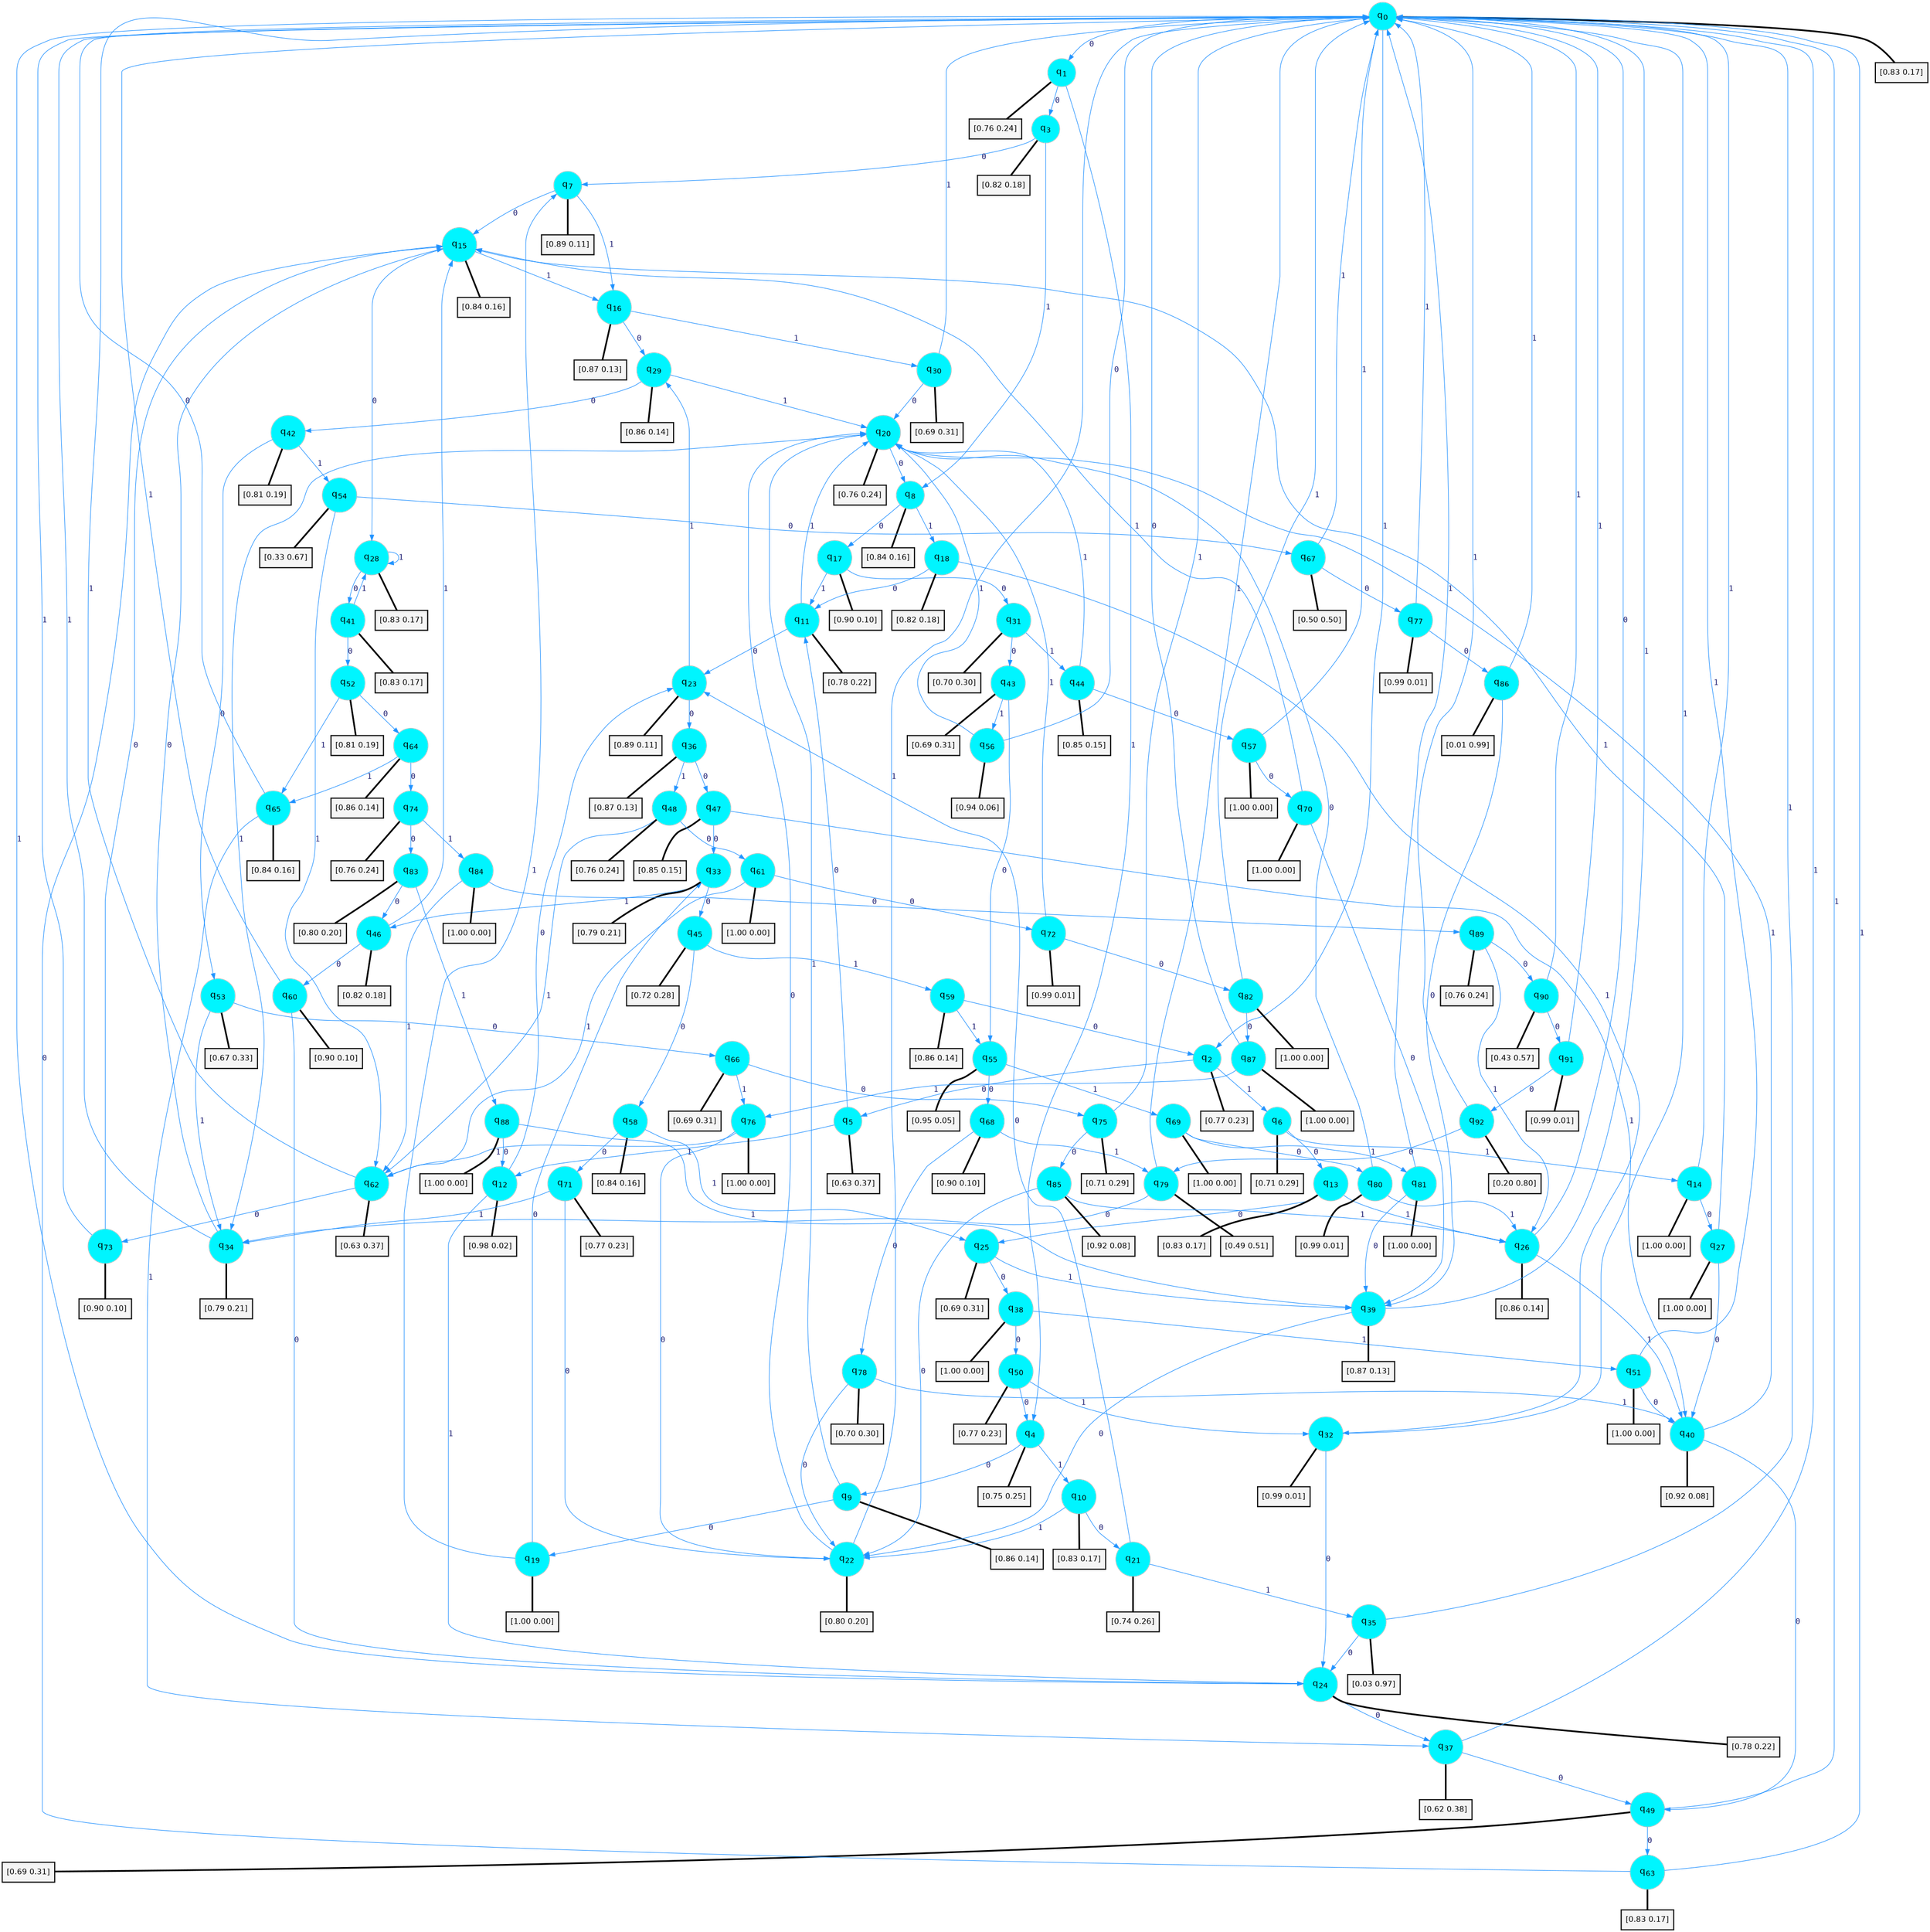 digraph G {
graph [
bgcolor=transparent, dpi=300, rankdir=TD, size="40,25"];
node [
color=gray, fillcolor=turquoise1, fontcolor=black, fontname=Helvetica, fontsize=16, fontweight=bold, shape=circle, style=filled];
edge [
arrowsize=1, color=dodgerblue1, fontcolor=midnightblue, fontname=courier, fontweight=bold, penwidth=1, style=solid, weight=20];
0[label=<q<SUB>0</SUB>>];
1[label=<q<SUB>1</SUB>>];
2[label=<q<SUB>2</SUB>>];
3[label=<q<SUB>3</SUB>>];
4[label=<q<SUB>4</SUB>>];
5[label=<q<SUB>5</SUB>>];
6[label=<q<SUB>6</SUB>>];
7[label=<q<SUB>7</SUB>>];
8[label=<q<SUB>8</SUB>>];
9[label=<q<SUB>9</SUB>>];
10[label=<q<SUB>10</SUB>>];
11[label=<q<SUB>11</SUB>>];
12[label=<q<SUB>12</SUB>>];
13[label=<q<SUB>13</SUB>>];
14[label=<q<SUB>14</SUB>>];
15[label=<q<SUB>15</SUB>>];
16[label=<q<SUB>16</SUB>>];
17[label=<q<SUB>17</SUB>>];
18[label=<q<SUB>18</SUB>>];
19[label=<q<SUB>19</SUB>>];
20[label=<q<SUB>20</SUB>>];
21[label=<q<SUB>21</SUB>>];
22[label=<q<SUB>22</SUB>>];
23[label=<q<SUB>23</SUB>>];
24[label=<q<SUB>24</SUB>>];
25[label=<q<SUB>25</SUB>>];
26[label=<q<SUB>26</SUB>>];
27[label=<q<SUB>27</SUB>>];
28[label=<q<SUB>28</SUB>>];
29[label=<q<SUB>29</SUB>>];
30[label=<q<SUB>30</SUB>>];
31[label=<q<SUB>31</SUB>>];
32[label=<q<SUB>32</SUB>>];
33[label=<q<SUB>33</SUB>>];
34[label=<q<SUB>34</SUB>>];
35[label=<q<SUB>35</SUB>>];
36[label=<q<SUB>36</SUB>>];
37[label=<q<SUB>37</SUB>>];
38[label=<q<SUB>38</SUB>>];
39[label=<q<SUB>39</SUB>>];
40[label=<q<SUB>40</SUB>>];
41[label=<q<SUB>41</SUB>>];
42[label=<q<SUB>42</SUB>>];
43[label=<q<SUB>43</SUB>>];
44[label=<q<SUB>44</SUB>>];
45[label=<q<SUB>45</SUB>>];
46[label=<q<SUB>46</SUB>>];
47[label=<q<SUB>47</SUB>>];
48[label=<q<SUB>48</SUB>>];
49[label=<q<SUB>49</SUB>>];
50[label=<q<SUB>50</SUB>>];
51[label=<q<SUB>51</SUB>>];
52[label=<q<SUB>52</SUB>>];
53[label=<q<SUB>53</SUB>>];
54[label=<q<SUB>54</SUB>>];
55[label=<q<SUB>55</SUB>>];
56[label=<q<SUB>56</SUB>>];
57[label=<q<SUB>57</SUB>>];
58[label=<q<SUB>58</SUB>>];
59[label=<q<SUB>59</SUB>>];
60[label=<q<SUB>60</SUB>>];
61[label=<q<SUB>61</SUB>>];
62[label=<q<SUB>62</SUB>>];
63[label=<q<SUB>63</SUB>>];
64[label=<q<SUB>64</SUB>>];
65[label=<q<SUB>65</SUB>>];
66[label=<q<SUB>66</SUB>>];
67[label=<q<SUB>67</SUB>>];
68[label=<q<SUB>68</SUB>>];
69[label=<q<SUB>69</SUB>>];
70[label=<q<SUB>70</SUB>>];
71[label=<q<SUB>71</SUB>>];
72[label=<q<SUB>72</SUB>>];
73[label=<q<SUB>73</SUB>>];
74[label=<q<SUB>74</SUB>>];
75[label=<q<SUB>75</SUB>>];
76[label=<q<SUB>76</SUB>>];
77[label=<q<SUB>77</SUB>>];
78[label=<q<SUB>78</SUB>>];
79[label=<q<SUB>79</SUB>>];
80[label=<q<SUB>80</SUB>>];
81[label=<q<SUB>81</SUB>>];
82[label=<q<SUB>82</SUB>>];
83[label=<q<SUB>83</SUB>>];
84[label=<q<SUB>84</SUB>>];
85[label=<q<SUB>85</SUB>>];
86[label=<q<SUB>86</SUB>>];
87[label=<q<SUB>87</SUB>>];
88[label=<q<SUB>88</SUB>>];
89[label=<q<SUB>89</SUB>>];
90[label=<q<SUB>90</SUB>>];
91[label=<q<SUB>91</SUB>>];
92[label=<q<SUB>92</SUB>>];
93[label="[0.83 0.17]", shape=box,fontcolor=black, fontname=Helvetica, fontsize=14, penwidth=2, fillcolor=whitesmoke,color=black];
94[label="[0.76 0.24]", shape=box,fontcolor=black, fontname=Helvetica, fontsize=14, penwidth=2, fillcolor=whitesmoke,color=black];
95[label="[0.77 0.23]", shape=box,fontcolor=black, fontname=Helvetica, fontsize=14, penwidth=2, fillcolor=whitesmoke,color=black];
96[label="[0.82 0.18]", shape=box,fontcolor=black, fontname=Helvetica, fontsize=14, penwidth=2, fillcolor=whitesmoke,color=black];
97[label="[0.75 0.25]", shape=box,fontcolor=black, fontname=Helvetica, fontsize=14, penwidth=2, fillcolor=whitesmoke,color=black];
98[label="[0.63 0.37]", shape=box,fontcolor=black, fontname=Helvetica, fontsize=14, penwidth=2, fillcolor=whitesmoke,color=black];
99[label="[0.71 0.29]", shape=box,fontcolor=black, fontname=Helvetica, fontsize=14, penwidth=2, fillcolor=whitesmoke,color=black];
100[label="[0.89 0.11]", shape=box,fontcolor=black, fontname=Helvetica, fontsize=14, penwidth=2, fillcolor=whitesmoke,color=black];
101[label="[0.84 0.16]", shape=box,fontcolor=black, fontname=Helvetica, fontsize=14, penwidth=2, fillcolor=whitesmoke,color=black];
102[label="[0.86 0.14]", shape=box,fontcolor=black, fontname=Helvetica, fontsize=14, penwidth=2, fillcolor=whitesmoke,color=black];
103[label="[0.83 0.17]", shape=box,fontcolor=black, fontname=Helvetica, fontsize=14, penwidth=2, fillcolor=whitesmoke,color=black];
104[label="[0.78 0.22]", shape=box,fontcolor=black, fontname=Helvetica, fontsize=14, penwidth=2, fillcolor=whitesmoke,color=black];
105[label="[0.98 0.02]", shape=box,fontcolor=black, fontname=Helvetica, fontsize=14, penwidth=2, fillcolor=whitesmoke,color=black];
106[label="[0.83 0.17]", shape=box,fontcolor=black, fontname=Helvetica, fontsize=14, penwidth=2, fillcolor=whitesmoke,color=black];
107[label="[1.00 0.00]", shape=box,fontcolor=black, fontname=Helvetica, fontsize=14, penwidth=2, fillcolor=whitesmoke,color=black];
108[label="[0.84 0.16]", shape=box,fontcolor=black, fontname=Helvetica, fontsize=14, penwidth=2, fillcolor=whitesmoke,color=black];
109[label="[0.87 0.13]", shape=box,fontcolor=black, fontname=Helvetica, fontsize=14, penwidth=2, fillcolor=whitesmoke,color=black];
110[label="[0.90 0.10]", shape=box,fontcolor=black, fontname=Helvetica, fontsize=14, penwidth=2, fillcolor=whitesmoke,color=black];
111[label="[0.82 0.18]", shape=box,fontcolor=black, fontname=Helvetica, fontsize=14, penwidth=2, fillcolor=whitesmoke,color=black];
112[label="[1.00 0.00]", shape=box,fontcolor=black, fontname=Helvetica, fontsize=14, penwidth=2, fillcolor=whitesmoke,color=black];
113[label="[0.76 0.24]", shape=box,fontcolor=black, fontname=Helvetica, fontsize=14, penwidth=2, fillcolor=whitesmoke,color=black];
114[label="[0.74 0.26]", shape=box,fontcolor=black, fontname=Helvetica, fontsize=14, penwidth=2, fillcolor=whitesmoke,color=black];
115[label="[0.80 0.20]", shape=box,fontcolor=black, fontname=Helvetica, fontsize=14, penwidth=2, fillcolor=whitesmoke,color=black];
116[label="[0.89 0.11]", shape=box,fontcolor=black, fontname=Helvetica, fontsize=14, penwidth=2, fillcolor=whitesmoke,color=black];
117[label="[0.78 0.22]", shape=box,fontcolor=black, fontname=Helvetica, fontsize=14, penwidth=2, fillcolor=whitesmoke,color=black];
118[label="[0.69 0.31]", shape=box,fontcolor=black, fontname=Helvetica, fontsize=14, penwidth=2, fillcolor=whitesmoke,color=black];
119[label="[0.86 0.14]", shape=box,fontcolor=black, fontname=Helvetica, fontsize=14, penwidth=2, fillcolor=whitesmoke,color=black];
120[label="[1.00 0.00]", shape=box,fontcolor=black, fontname=Helvetica, fontsize=14, penwidth=2, fillcolor=whitesmoke,color=black];
121[label="[0.83 0.17]", shape=box,fontcolor=black, fontname=Helvetica, fontsize=14, penwidth=2, fillcolor=whitesmoke,color=black];
122[label="[0.86 0.14]", shape=box,fontcolor=black, fontname=Helvetica, fontsize=14, penwidth=2, fillcolor=whitesmoke,color=black];
123[label="[0.69 0.31]", shape=box,fontcolor=black, fontname=Helvetica, fontsize=14, penwidth=2, fillcolor=whitesmoke,color=black];
124[label="[0.70 0.30]", shape=box,fontcolor=black, fontname=Helvetica, fontsize=14, penwidth=2, fillcolor=whitesmoke,color=black];
125[label="[0.99 0.01]", shape=box,fontcolor=black, fontname=Helvetica, fontsize=14, penwidth=2, fillcolor=whitesmoke,color=black];
126[label="[0.79 0.21]", shape=box,fontcolor=black, fontname=Helvetica, fontsize=14, penwidth=2, fillcolor=whitesmoke,color=black];
127[label="[0.79 0.21]", shape=box,fontcolor=black, fontname=Helvetica, fontsize=14, penwidth=2, fillcolor=whitesmoke,color=black];
128[label="[0.03 0.97]", shape=box,fontcolor=black, fontname=Helvetica, fontsize=14, penwidth=2, fillcolor=whitesmoke,color=black];
129[label="[0.87 0.13]", shape=box,fontcolor=black, fontname=Helvetica, fontsize=14, penwidth=2, fillcolor=whitesmoke,color=black];
130[label="[0.62 0.38]", shape=box,fontcolor=black, fontname=Helvetica, fontsize=14, penwidth=2, fillcolor=whitesmoke,color=black];
131[label="[1.00 0.00]", shape=box,fontcolor=black, fontname=Helvetica, fontsize=14, penwidth=2, fillcolor=whitesmoke,color=black];
132[label="[0.87 0.13]", shape=box,fontcolor=black, fontname=Helvetica, fontsize=14, penwidth=2, fillcolor=whitesmoke,color=black];
133[label="[0.92 0.08]", shape=box,fontcolor=black, fontname=Helvetica, fontsize=14, penwidth=2, fillcolor=whitesmoke,color=black];
134[label="[0.83 0.17]", shape=box,fontcolor=black, fontname=Helvetica, fontsize=14, penwidth=2, fillcolor=whitesmoke,color=black];
135[label="[0.81 0.19]", shape=box,fontcolor=black, fontname=Helvetica, fontsize=14, penwidth=2, fillcolor=whitesmoke,color=black];
136[label="[0.69 0.31]", shape=box,fontcolor=black, fontname=Helvetica, fontsize=14, penwidth=2, fillcolor=whitesmoke,color=black];
137[label="[0.85 0.15]", shape=box,fontcolor=black, fontname=Helvetica, fontsize=14, penwidth=2, fillcolor=whitesmoke,color=black];
138[label="[0.72 0.28]", shape=box,fontcolor=black, fontname=Helvetica, fontsize=14, penwidth=2, fillcolor=whitesmoke,color=black];
139[label="[0.82 0.18]", shape=box,fontcolor=black, fontname=Helvetica, fontsize=14, penwidth=2, fillcolor=whitesmoke,color=black];
140[label="[0.85 0.15]", shape=box,fontcolor=black, fontname=Helvetica, fontsize=14, penwidth=2, fillcolor=whitesmoke,color=black];
141[label="[0.76 0.24]", shape=box,fontcolor=black, fontname=Helvetica, fontsize=14, penwidth=2, fillcolor=whitesmoke,color=black];
142[label="[0.69 0.31]", shape=box,fontcolor=black, fontname=Helvetica, fontsize=14, penwidth=2, fillcolor=whitesmoke,color=black];
143[label="[0.77 0.23]", shape=box,fontcolor=black, fontname=Helvetica, fontsize=14, penwidth=2, fillcolor=whitesmoke,color=black];
144[label="[1.00 0.00]", shape=box,fontcolor=black, fontname=Helvetica, fontsize=14, penwidth=2, fillcolor=whitesmoke,color=black];
145[label="[0.81 0.19]", shape=box,fontcolor=black, fontname=Helvetica, fontsize=14, penwidth=2, fillcolor=whitesmoke,color=black];
146[label="[0.67 0.33]", shape=box,fontcolor=black, fontname=Helvetica, fontsize=14, penwidth=2, fillcolor=whitesmoke,color=black];
147[label="[0.33 0.67]", shape=box,fontcolor=black, fontname=Helvetica, fontsize=14, penwidth=2, fillcolor=whitesmoke,color=black];
148[label="[0.95 0.05]", shape=box,fontcolor=black, fontname=Helvetica, fontsize=14, penwidth=2, fillcolor=whitesmoke,color=black];
149[label="[0.94 0.06]", shape=box,fontcolor=black, fontname=Helvetica, fontsize=14, penwidth=2, fillcolor=whitesmoke,color=black];
150[label="[1.00 0.00]", shape=box,fontcolor=black, fontname=Helvetica, fontsize=14, penwidth=2, fillcolor=whitesmoke,color=black];
151[label="[0.84 0.16]", shape=box,fontcolor=black, fontname=Helvetica, fontsize=14, penwidth=2, fillcolor=whitesmoke,color=black];
152[label="[0.86 0.14]", shape=box,fontcolor=black, fontname=Helvetica, fontsize=14, penwidth=2, fillcolor=whitesmoke,color=black];
153[label="[0.90 0.10]", shape=box,fontcolor=black, fontname=Helvetica, fontsize=14, penwidth=2, fillcolor=whitesmoke,color=black];
154[label="[1.00 0.00]", shape=box,fontcolor=black, fontname=Helvetica, fontsize=14, penwidth=2, fillcolor=whitesmoke,color=black];
155[label="[0.63 0.37]", shape=box,fontcolor=black, fontname=Helvetica, fontsize=14, penwidth=2, fillcolor=whitesmoke,color=black];
156[label="[0.83 0.17]", shape=box,fontcolor=black, fontname=Helvetica, fontsize=14, penwidth=2, fillcolor=whitesmoke,color=black];
157[label="[0.86 0.14]", shape=box,fontcolor=black, fontname=Helvetica, fontsize=14, penwidth=2, fillcolor=whitesmoke,color=black];
158[label="[0.84 0.16]", shape=box,fontcolor=black, fontname=Helvetica, fontsize=14, penwidth=2, fillcolor=whitesmoke,color=black];
159[label="[0.69 0.31]", shape=box,fontcolor=black, fontname=Helvetica, fontsize=14, penwidth=2, fillcolor=whitesmoke,color=black];
160[label="[0.50 0.50]", shape=box,fontcolor=black, fontname=Helvetica, fontsize=14, penwidth=2, fillcolor=whitesmoke,color=black];
161[label="[0.90 0.10]", shape=box,fontcolor=black, fontname=Helvetica, fontsize=14, penwidth=2, fillcolor=whitesmoke,color=black];
162[label="[1.00 0.00]", shape=box,fontcolor=black, fontname=Helvetica, fontsize=14, penwidth=2, fillcolor=whitesmoke,color=black];
163[label="[1.00 0.00]", shape=box,fontcolor=black, fontname=Helvetica, fontsize=14, penwidth=2, fillcolor=whitesmoke,color=black];
164[label="[0.77 0.23]", shape=box,fontcolor=black, fontname=Helvetica, fontsize=14, penwidth=2, fillcolor=whitesmoke,color=black];
165[label="[0.99 0.01]", shape=box,fontcolor=black, fontname=Helvetica, fontsize=14, penwidth=2, fillcolor=whitesmoke,color=black];
166[label="[0.90 0.10]", shape=box,fontcolor=black, fontname=Helvetica, fontsize=14, penwidth=2, fillcolor=whitesmoke,color=black];
167[label="[0.76 0.24]", shape=box,fontcolor=black, fontname=Helvetica, fontsize=14, penwidth=2, fillcolor=whitesmoke,color=black];
168[label="[0.71 0.29]", shape=box,fontcolor=black, fontname=Helvetica, fontsize=14, penwidth=2, fillcolor=whitesmoke,color=black];
169[label="[1.00 0.00]", shape=box,fontcolor=black, fontname=Helvetica, fontsize=14, penwidth=2, fillcolor=whitesmoke,color=black];
170[label="[0.99 0.01]", shape=box,fontcolor=black, fontname=Helvetica, fontsize=14, penwidth=2, fillcolor=whitesmoke,color=black];
171[label="[0.70 0.30]", shape=box,fontcolor=black, fontname=Helvetica, fontsize=14, penwidth=2, fillcolor=whitesmoke,color=black];
172[label="[0.49 0.51]", shape=box,fontcolor=black, fontname=Helvetica, fontsize=14, penwidth=2, fillcolor=whitesmoke,color=black];
173[label="[0.99 0.01]", shape=box,fontcolor=black, fontname=Helvetica, fontsize=14, penwidth=2, fillcolor=whitesmoke,color=black];
174[label="[1.00 0.00]", shape=box,fontcolor=black, fontname=Helvetica, fontsize=14, penwidth=2, fillcolor=whitesmoke,color=black];
175[label="[1.00 0.00]", shape=box,fontcolor=black, fontname=Helvetica, fontsize=14, penwidth=2, fillcolor=whitesmoke,color=black];
176[label="[0.80 0.20]", shape=box,fontcolor=black, fontname=Helvetica, fontsize=14, penwidth=2, fillcolor=whitesmoke,color=black];
177[label="[1.00 0.00]", shape=box,fontcolor=black, fontname=Helvetica, fontsize=14, penwidth=2, fillcolor=whitesmoke,color=black];
178[label="[0.92 0.08]", shape=box,fontcolor=black, fontname=Helvetica, fontsize=14, penwidth=2, fillcolor=whitesmoke,color=black];
179[label="[0.01 0.99]", shape=box,fontcolor=black, fontname=Helvetica, fontsize=14, penwidth=2, fillcolor=whitesmoke,color=black];
180[label="[1.00 0.00]", shape=box,fontcolor=black, fontname=Helvetica, fontsize=14, penwidth=2, fillcolor=whitesmoke,color=black];
181[label="[1.00 0.00]", shape=box,fontcolor=black, fontname=Helvetica, fontsize=14, penwidth=2, fillcolor=whitesmoke,color=black];
182[label="[0.76 0.24]", shape=box,fontcolor=black, fontname=Helvetica, fontsize=14, penwidth=2, fillcolor=whitesmoke,color=black];
183[label="[0.43 0.57]", shape=box,fontcolor=black, fontname=Helvetica, fontsize=14, penwidth=2, fillcolor=whitesmoke,color=black];
184[label="[0.99 0.01]", shape=box,fontcolor=black, fontname=Helvetica, fontsize=14, penwidth=2, fillcolor=whitesmoke,color=black];
185[label="[0.20 0.80]", shape=box,fontcolor=black, fontname=Helvetica, fontsize=14, penwidth=2, fillcolor=whitesmoke,color=black];
0->1 [label=0];
0->2 [label=1];
0->93 [arrowhead=none, penwidth=3,color=black];
1->3 [label=0];
1->4 [label=1];
1->94 [arrowhead=none, penwidth=3,color=black];
2->5 [label=0];
2->6 [label=1];
2->95 [arrowhead=none, penwidth=3,color=black];
3->7 [label=0];
3->8 [label=1];
3->96 [arrowhead=none, penwidth=3,color=black];
4->9 [label=0];
4->10 [label=1];
4->97 [arrowhead=none, penwidth=3,color=black];
5->11 [label=0];
5->12 [label=1];
5->98 [arrowhead=none, penwidth=3,color=black];
6->13 [label=0];
6->14 [label=1];
6->99 [arrowhead=none, penwidth=3,color=black];
7->15 [label=0];
7->16 [label=1];
7->100 [arrowhead=none, penwidth=3,color=black];
8->17 [label=0];
8->18 [label=1];
8->101 [arrowhead=none, penwidth=3,color=black];
9->19 [label=0];
9->20 [label=1];
9->102 [arrowhead=none, penwidth=3,color=black];
10->21 [label=0];
10->22 [label=1];
10->103 [arrowhead=none, penwidth=3,color=black];
11->23 [label=0];
11->20 [label=1];
11->104 [arrowhead=none, penwidth=3,color=black];
12->23 [label=0];
12->24 [label=1];
12->105 [arrowhead=none, penwidth=3,color=black];
13->25 [label=0];
13->26 [label=1];
13->106 [arrowhead=none, penwidth=3,color=black];
14->27 [label=0];
14->0 [label=1];
14->107 [arrowhead=none, penwidth=3,color=black];
15->28 [label=0];
15->16 [label=1];
15->108 [arrowhead=none, penwidth=3,color=black];
16->29 [label=0];
16->30 [label=1];
16->109 [arrowhead=none, penwidth=3,color=black];
17->31 [label=0];
17->11 [label=1];
17->110 [arrowhead=none, penwidth=3,color=black];
18->11 [label=0];
18->32 [label=1];
18->111 [arrowhead=none, penwidth=3,color=black];
19->33 [label=0];
19->7 [label=1];
19->112 [arrowhead=none, penwidth=3,color=black];
20->8 [label=0];
20->34 [label=1];
20->113 [arrowhead=none, penwidth=3,color=black];
21->23 [label=0];
21->35 [label=1];
21->114 [arrowhead=none, penwidth=3,color=black];
22->20 [label=0];
22->0 [label=1];
22->115 [arrowhead=none, penwidth=3,color=black];
23->36 [label=0];
23->29 [label=1];
23->116 [arrowhead=none, penwidth=3,color=black];
24->37 [label=0];
24->0 [label=1];
24->117 [arrowhead=none, penwidth=3,color=black];
25->38 [label=0];
25->39 [label=1];
25->118 [arrowhead=none, penwidth=3,color=black];
26->0 [label=0];
26->40 [label=1];
26->119 [arrowhead=none, penwidth=3,color=black];
27->40 [label=0];
27->15 [label=1];
27->120 [arrowhead=none, penwidth=3,color=black];
28->41 [label=0];
28->28 [label=1];
28->121 [arrowhead=none, penwidth=3,color=black];
29->42 [label=0];
29->20 [label=1];
29->122 [arrowhead=none, penwidth=3,color=black];
30->20 [label=0];
30->0 [label=1];
30->123 [arrowhead=none, penwidth=3,color=black];
31->43 [label=0];
31->44 [label=1];
31->124 [arrowhead=none, penwidth=3,color=black];
32->24 [label=0];
32->0 [label=1];
32->125 [arrowhead=none, penwidth=3,color=black];
33->45 [label=0];
33->46 [label=1];
33->126 [arrowhead=none, penwidth=3,color=black];
34->15 [label=0];
34->0 [label=1];
34->127 [arrowhead=none, penwidth=3,color=black];
35->24 [label=0];
35->0 [label=1];
35->128 [arrowhead=none, penwidth=3,color=black];
36->47 [label=0];
36->48 [label=1];
36->129 [arrowhead=none, penwidth=3,color=black];
37->49 [label=0];
37->0 [label=1];
37->130 [arrowhead=none, penwidth=3,color=black];
38->50 [label=0];
38->51 [label=1];
38->131 [arrowhead=none, penwidth=3,color=black];
39->22 [label=0];
39->0 [label=1];
39->132 [arrowhead=none, penwidth=3,color=black];
40->49 [label=0];
40->20 [label=1];
40->133 [arrowhead=none, penwidth=3,color=black];
41->52 [label=0];
41->28 [label=1];
41->134 [arrowhead=none, penwidth=3,color=black];
42->53 [label=0];
42->54 [label=1];
42->135 [arrowhead=none, penwidth=3,color=black];
43->55 [label=0];
43->56 [label=1];
43->136 [arrowhead=none, penwidth=3,color=black];
44->57 [label=0];
44->20 [label=1];
44->137 [arrowhead=none, penwidth=3,color=black];
45->58 [label=0];
45->59 [label=1];
45->138 [arrowhead=none, penwidth=3,color=black];
46->60 [label=0];
46->15 [label=1];
46->139 [arrowhead=none, penwidth=3,color=black];
47->33 [label=0];
47->40 [label=1];
47->140 [arrowhead=none, penwidth=3,color=black];
48->61 [label=0];
48->62 [label=1];
48->141 [arrowhead=none, penwidth=3,color=black];
49->63 [label=0];
49->0 [label=1];
49->142 [arrowhead=none, penwidth=3,color=black];
50->4 [label=0];
50->32 [label=1];
50->143 [arrowhead=none, penwidth=3,color=black];
51->40 [label=0];
51->0 [label=1];
51->144 [arrowhead=none, penwidth=3,color=black];
52->64 [label=0];
52->65 [label=1];
52->145 [arrowhead=none, penwidth=3,color=black];
53->66 [label=0];
53->34 [label=1];
53->146 [arrowhead=none, penwidth=3,color=black];
54->67 [label=0];
54->62 [label=1];
54->147 [arrowhead=none, penwidth=3,color=black];
55->68 [label=0];
55->69 [label=1];
55->148 [arrowhead=none, penwidth=3,color=black];
56->0 [label=0];
56->20 [label=1];
56->149 [arrowhead=none, penwidth=3,color=black];
57->70 [label=0];
57->0 [label=1];
57->150 [arrowhead=none, penwidth=3,color=black];
58->71 [label=0];
58->25 [label=1];
58->151 [arrowhead=none, penwidth=3,color=black];
59->2 [label=0];
59->55 [label=1];
59->152 [arrowhead=none, penwidth=3,color=black];
60->24 [label=0];
60->0 [label=1];
60->153 [arrowhead=none, penwidth=3,color=black];
61->72 [label=0];
61->62 [label=1];
61->154 [arrowhead=none, penwidth=3,color=black];
62->73 [label=0];
62->0 [label=1];
62->155 [arrowhead=none, penwidth=3,color=black];
63->15 [label=0];
63->0 [label=1];
63->156 [arrowhead=none, penwidth=3,color=black];
64->74 [label=0];
64->65 [label=1];
64->157 [arrowhead=none, penwidth=3,color=black];
65->0 [label=0];
65->37 [label=1];
65->158 [arrowhead=none, penwidth=3,color=black];
66->75 [label=0];
66->76 [label=1];
66->159 [arrowhead=none, penwidth=3,color=black];
67->77 [label=0];
67->0 [label=1];
67->160 [arrowhead=none, penwidth=3,color=black];
68->78 [label=0];
68->79 [label=1];
68->161 [arrowhead=none, penwidth=3,color=black];
69->80 [label=0];
69->81 [label=1];
69->162 [arrowhead=none, penwidth=3,color=black];
70->39 [label=0];
70->15 [label=1];
70->163 [arrowhead=none, penwidth=3,color=black];
71->22 [label=0];
71->34 [label=1];
71->164 [arrowhead=none, penwidth=3,color=black];
72->82 [label=0];
72->20 [label=1];
72->165 [arrowhead=none, penwidth=3,color=black];
73->15 [label=0];
73->0 [label=1];
73->166 [arrowhead=none, penwidth=3,color=black];
74->83 [label=0];
74->84 [label=1];
74->167 [arrowhead=none, penwidth=3,color=black];
75->85 [label=0];
75->0 [label=1];
75->168 [arrowhead=none, penwidth=3,color=black];
76->22 [label=0];
76->62 [label=1];
76->169 [arrowhead=none, penwidth=3,color=black];
77->86 [label=0];
77->0 [label=1];
77->170 [arrowhead=none, penwidth=3,color=black];
78->22 [label=0];
78->40 [label=1];
78->171 [arrowhead=none, penwidth=3,color=black];
79->34 [label=0];
79->0 [label=1];
79->172 [arrowhead=none, penwidth=3,color=black];
80->20 [label=0];
80->26 [label=1];
80->173 [arrowhead=none, penwidth=3,color=black];
81->39 [label=0];
81->0 [label=1];
81->174 [arrowhead=none, penwidth=3,color=black];
82->87 [label=0];
82->0 [label=1];
82->175 [arrowhead=none, penwidth=3,color=black];
83->46 [label=0];
83->88 [label=1];
83->176 [arrowhead=none, penwidth=3,color=black];
84->89 [label=0];
84->62 [label=1];
84->177 [arrowhead=none, penwidth=3,color=black];
85->22 [label=0];
85->26 [label=1];
85->178 [arrowhead=none, penwidth=3,color=black];
86->39 [label=0];
86->0 [label=1];
86->179 [arrowhead=none, penwidth=3,color=black];
87->0 [label=0];
87->76 [label=1];
87->180 [arrowhead=none, penwidth=3,color=black];
88->12 [label=0];
88->39 [label=1];
88->181 [arrowhead=none, penwidth=3,color=black];
89->90 [label=0];
89->26 [label=1];
89->182 [arrowhead=none, penwidth=3,color=black];
90->91 [label=0];
90->0 [label=1];
90->183 [arrowhead=none, penwidth=3,color=black];
91->92 [label=0];
91->0 [label=1];
91->184 [arrowhead=none, penwidth=3,color=black];
92->79 [label=0];
92->0 [label=1];
92->185 [arrowhead=none, penwidth=3,color=black];
}

